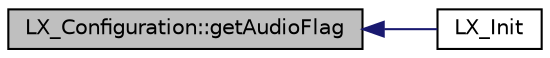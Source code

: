 digraph "LX_Configuration::getAudioFlag"
{
  edge [fontname="Helvetica",fontsize="10",labelfontname="Helvetica",labelfontsize="10"];
  node [fontname="Helvetica",fontsize="10",shape=record];
  rankdir="LR";
  Node1 [label="LX_Configuration::getAudioFlag",height=0.2,width=0.4,color="black", fillcolor="grey75", style="filled" fontcolor="black"];
  Node1 -> Node2 [dir="back",color="midnightblue",fontsize="10",style="solid",fontname="Helvetica"];
  Node2 [label="LX_Init",height=0.2,width=0.4,color="black", fillcolor="white", style="filled",URL="$_l_x___library_8h.html#ac68e6553fdd8bcc9325b2a4440717a43"];
}
